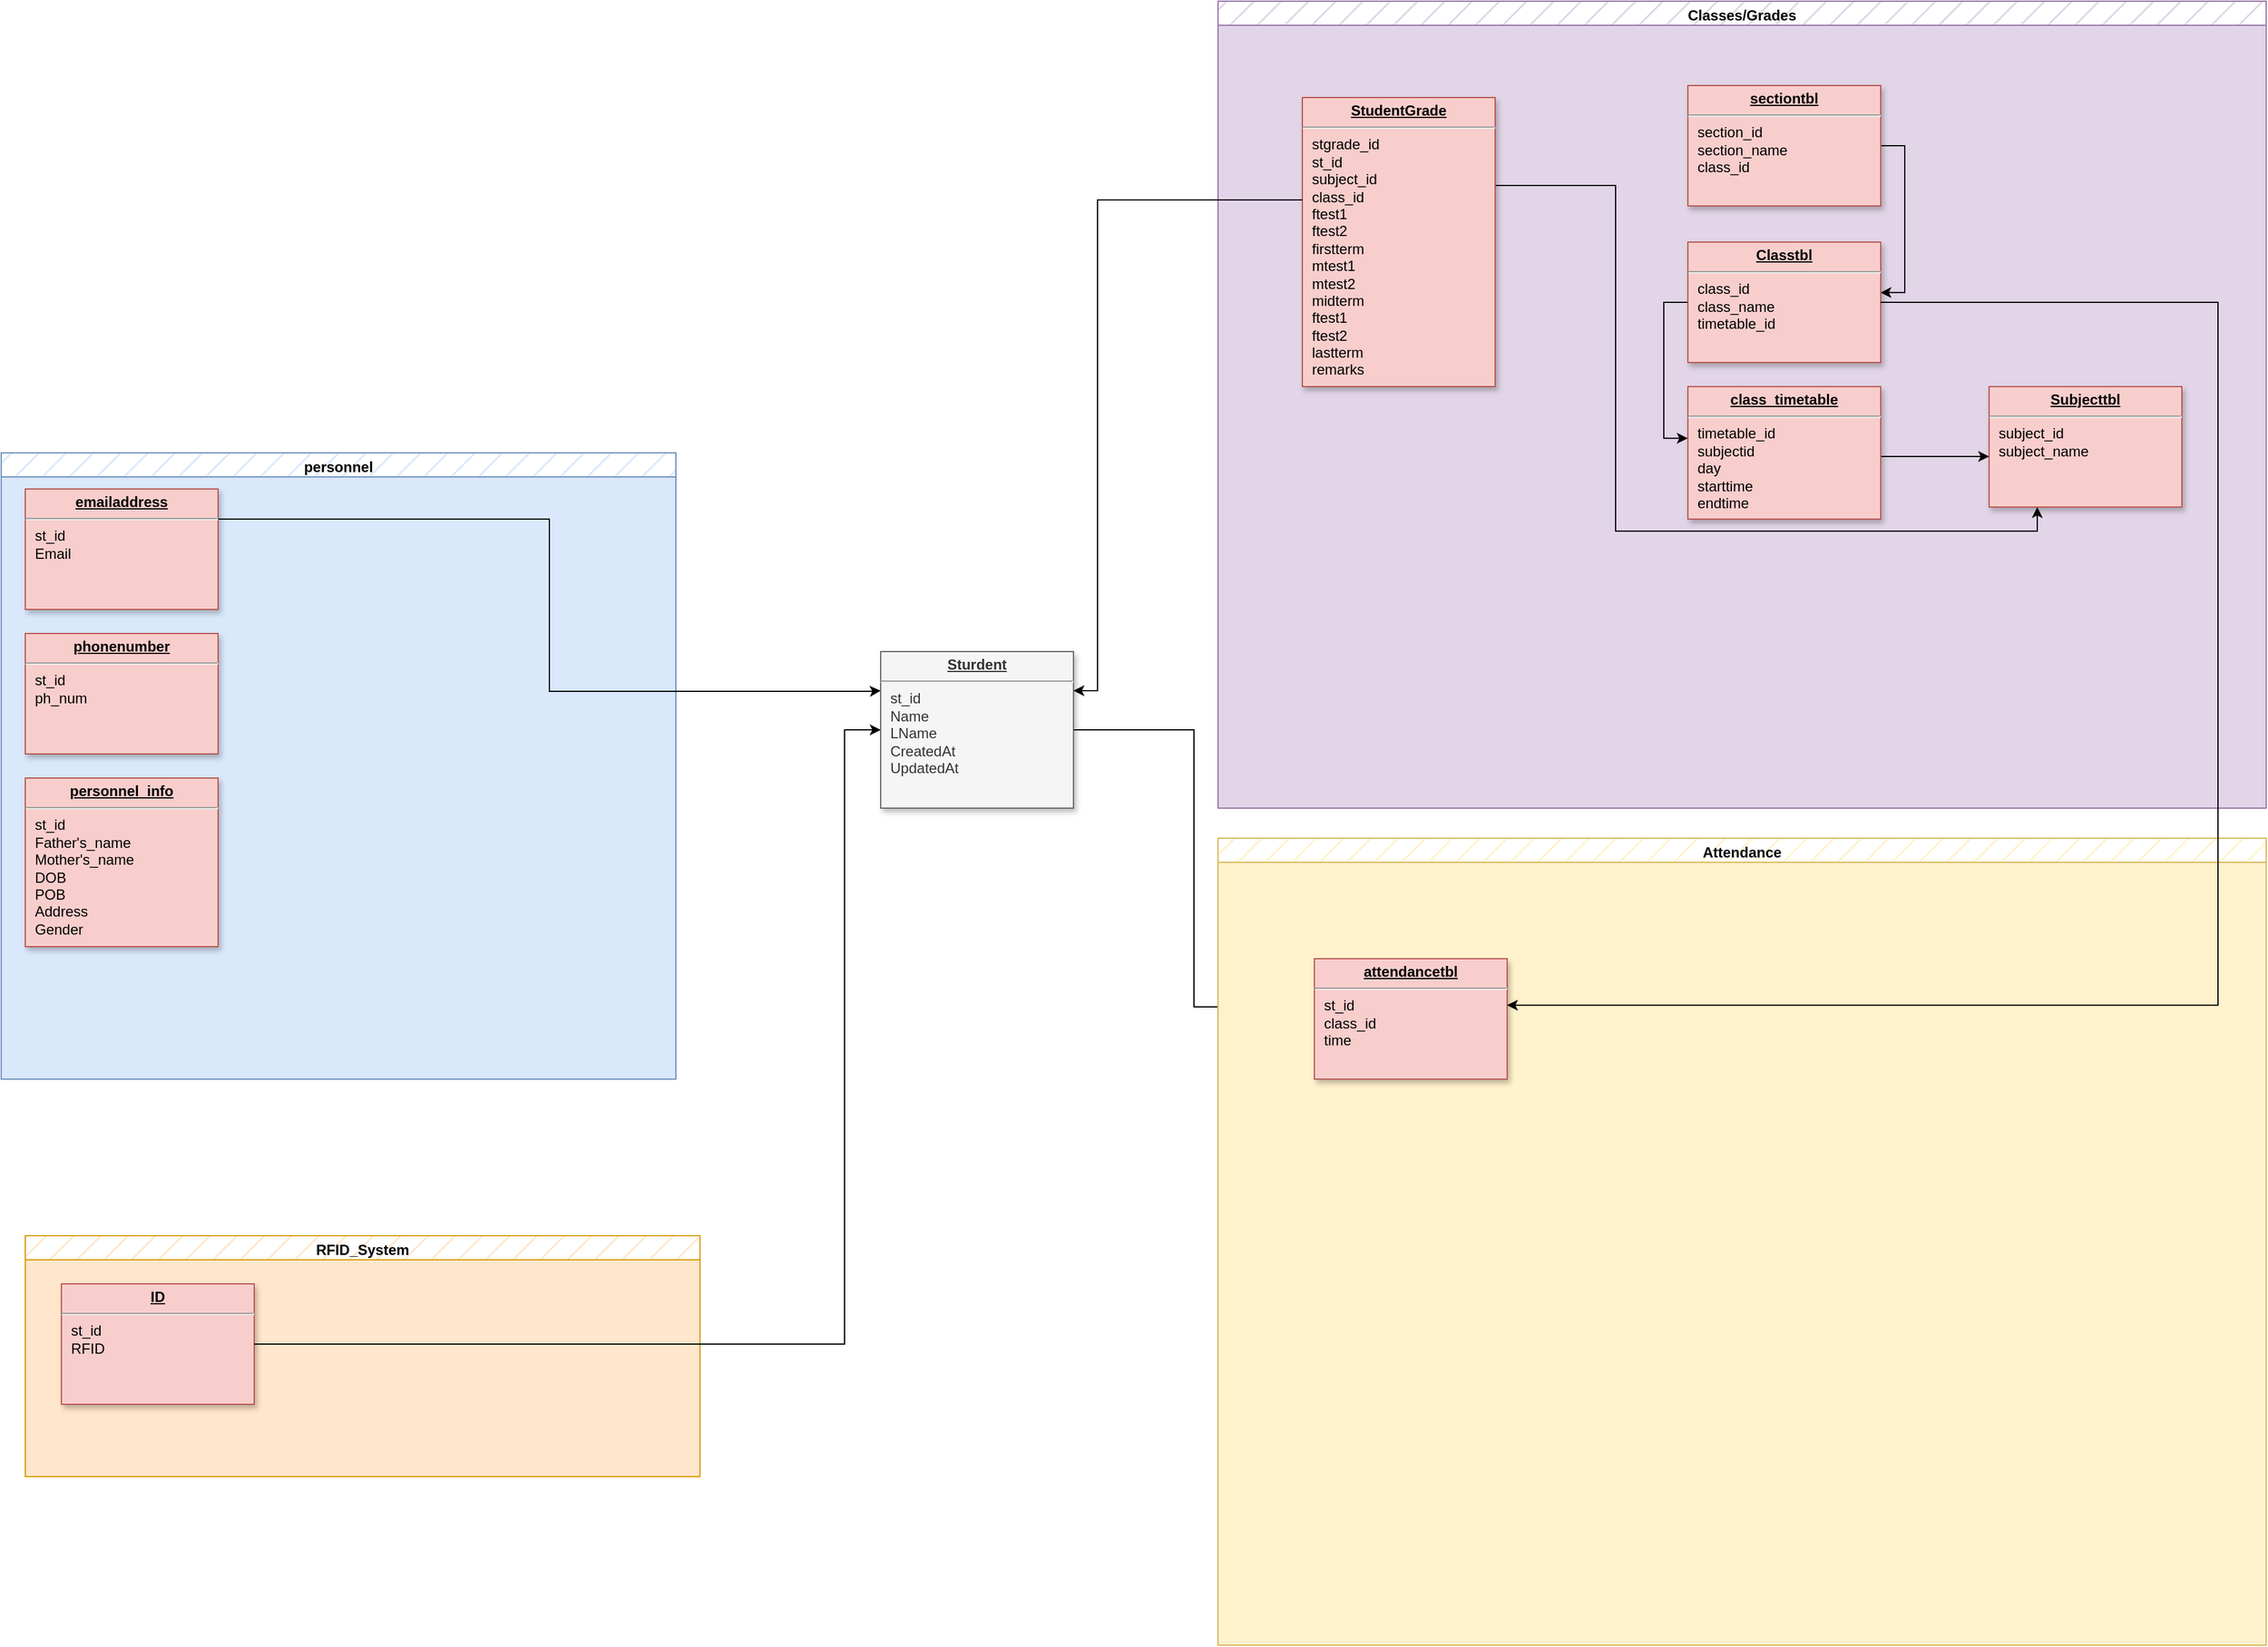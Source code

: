 <mxfile version="21.3.4" type="github">
  <diagram name="Page-1" id="efa7a0a1-bf9b-a30e-e6df-94a7791c09e9">
    <mxGraphModel dx="2868" dy="2769" grid="1" gridSize="10" guides="1" tooltips="1" connect="1" arrows="1" fold="1" page="1" pageScale="1" pageWidth="826" pageHeight="1169" background="none" math="0" shadow="0">
      <root>
        <mxCell id="0" />
        <mxCell id="1" parent="0" />
        <mxCell id="GuDFr2N2JbEtWHN93wZa-184" style="edgeStyle=orthogonalEdgeStyle;rounded=0;orthogonalLoop=1;jettySize=auto;html=1;exitX=1;exitY=0.5;exitDx=0;exitDy=0;entryX=0.001;entryY=0.4;entryDx=0;entryDy=0;entryPerimeter=0;" edge="1" parent="1" source="30" target="GuDFr2N2JbEtWHN93wZa-182">
          <mxGeometry relative="1" as="geometry" />
        </mxCell>
        <mxCell id="30" value="&lt;p style=&quot;margin: 0px; margin-top: 4px; text-align: center; text-decoration: underline;&quot;&gt;&lt;strong&gt;Sturdent&lt;/strong&gt;&lt;/p&gt;&lt;hr&gt;&lt;p style=&quot;margin: 0px; margin-left: 8px;&quot;&gt;st_id&lt;/p&gt;&lt;p style=&quot;margin: 0px; margin-left: 8px;&quot;&gt;Name&lt;/p&gt;&lt;p style=&quot;margin: 0px; margin-left: 8px;&quot;&gt;LName&lt;/p&gt;&lt;p style=&quot;margin: 0px; margin-left: 8px;&quot;&gt;CreatedAt&lt;/p&gt;&lt;p style=&quot;margin: 0px; margin-left: 8px;&quot;&gt;UpdatedAt&lt;/p&gt;&lt;p style=&quot;margin: 0px; margin-left: 8px;&quot;&gt;&lt;br&gt;&lt;/p&gt;" style="verticalAlign=top;align=left;overflow=fill;fontSize=12;fontFamily=Helvetica;html=1;strokeColor=#666666;shadow=1;fillColor=#f5f5f5;fontColor=#333333;" parent="1" vertex="1">
          <mxGeometry x="1470.0" y="455.0" width="160" height="130" as="geometry" />
        </mxCell>
        <mxCell id="GuDFr2N2JbEtWHN93wZa-122" value="RFID_System" style="swimlane;whiteSpace=wrap;html=1;fillColor=#ffe6cc;strokeColor=#d79b00;rounded=0;swimlaneLine=1;fillStyle=hatch;" vertex="1" parent="1">
          <mxGeometry x="760" y="940" width="560" height="200" as="geometry" />
        </mxCell>
        <mxCell id="GuDFr2N2JbEtWHN93wZa-124" value="" style="rounded=0;whiteSpace=wrap;html=1;fillColor=#ffe6cc;strokeColor=#d79b00;" vertex="1" parent="GuDFr2N2JbEtWHN93wZa-122">
          <mxGeometry y="20" width="560" height="180" as="geometry" />
        </mxCell>
        <mxCell id="GuDFr2N2JbEtWHN93wZa-126" value="&lt;p style=&quot;margin: 0px; margin-top: 4px; text-align: center; text-decoration: underline;&quot;&gt;&lt;strong&gt;ID&lt;/strong&gt;&lt;/p&gt;&lt;hr&gt;&lt;p style=&quot;margin: 0px; margin-left: 8px;&quot;&gt;st_id&lt;/p&gt;&lt;p style=&quot;margin: 0px; margin-left: 8px;&quot;&gt;RFID&lt;/p&gt;&lt;p style=&quot;margin: 0px; margin-left: 8px;&quot;&gt;&lt;br&gt;&lt;/p&gt;" style="verticalAlign=top;align=left;overflow=fill;fontSize=12;fontFamily=Helvetica;html=1;shadow=1;fillColor=#f8cecc;strokeColor=#b85450;" vertex="1" parent="GuDFr2N2JbEtWHN93wZa-122">
          <mxGeometry x="30" y="40" width="160" height="100" as="geometry" />
        </mxCell>
        <mxCell id="GuDFr2N2JbEtWHN93wZa-129" value="personnel" style="swimlane;whiteSpace=wrap;html=1;fillColor=#dae8fc;strokeColor=#6c8ebf;rounded=0;swimlaneLine=1;fillStyle=hatch;" vertex="1" parent="1">
          <mxGeometry x="740" y="290" width="560" height="520" as="geometry" />
        </mxCell>
        <mxCell id="GuDFr2N2JbEtWHN93wZa-130" value="" style="rounded=0;whiteSpace=wrap;html=1;fillColor=#dae8fc;strokeColor=#6c8ebf;" vertex="1" parent="GuDFr2N2JbEtWHN93wZa-129">
          <mxGeometry y="20" width="560" height="500" as="geometry" />
        </mxCell>
        <mxCell id="GuDFr2N2JbEtWHN93wZa-132" value="&lt;p style=&quot;margin: 0px; margin-top: 4px; text-align: center; text-decoration: underline;&quot;&gt;&lt;strong&gt;emailaddress&lt;/strong&gt;&lt;/p&gt;&lt;hr&gt;&lt;p style=&quot;margin: 0px; margin-left: 8px;&quot;&gt;st_id&lt;/p&gt;&lt;p style=&quot;margin: 0px; margin-left: 8px;&quot;&gt;Email&lt;/p&gt;&lt;p style=&quot;margin: 0px; margin-left: 8px;&quot;&gt;&lt;br&gt;&lt;/p&gt;" style="verticalAlign=top;align=left;overflow=fill;fontSize=12;fontFamily=Helvetica;html=1;shadow=1;fillColor=#f8cecc;strokeColor=#b85450;" vertex="1" parent="GuDFr2N2JbEtWHN93wZa-129">
          <mxGeometry x="20" y="30" width="160" height="100" as="geometry" />
        </mxCell>
        <mxCell id="GuDFr2N2JbEtWHN93wZa-135" value="&lt;p style=&quot;margin: 0px; margin-top: 4px; text-align: center; text-decoration: underline;&quot;&gt;&lt;strong&gt;phonenumber&lt;/strong&gt;&lt;/p&gt;&lt;hr&gt;&lt;p style=&quot;margin: 0px; margin-left: 8px;&quot;&gt;st_id&lt;/p&gt;&lt;p style=&quot;margin: 0px; margin-left: 8px;&quot;&gt;ph_num&lt;/p&gt;&lt;p style=&quot;margin: 0px; margin-left: 8px;&quot;&gt;&lt;br&gt;&lt;/p&gt;" style="verticalAlign=top;align=left;overflow=fill;fontSize=12;fontFamily=Helvetica;html=1;shadow=1;fillColor=#f8cecc;strokeColor=#b85450;" vertex="1" parent="GuDFr2N2JbEtWHN93wZa-129">
          <mxGeometry x="20" y="150" width="160" height="100" as="geometry" />
        </mxCell>
        <mxCell id="GuDFr2N2JbEtWHN93wZa-138" value="&lt;p style=&quot;margin: 4px 0px 0px; text-align: center;&quot;&gt;&lt;b&gt;&lt;u&gt;personnel_info&lt;/u&gt;&lt;/b&gt;&lt;br&gt;&lt;/p&gt;&lt;hr&gt;&lt;p style=&quot;margin: 0px; margin-left: 8px;&quot;&gt;st_id&lt;/p&gt;&lt;p style=&quot;margin: 0px; margin-left: 8px;&quot;&gt;Father&#39;s_name&lt;/p&gt;&lt;p style=&quot;margin: 0px; margin-left: 8px;&quot;&gt;Mother&#39;s_name&lt;/p&gt;&lt;p style=&quot;margin: 0px; margin-left: 8px;&quot;&gt;DOB&lt;/p&gt;&lt;p style=&quot;margin: 0px; margin-left: 8px;&quot;&gt;POB&lt;/p&gt;&lt;p style=&quot;margin: 0px; margin-left: 8px;&quot;&gt;Address&lt;/p&gt;&lt;p style=&quot;margin: 0px; margin-left: 8px;&quot;&gt;Gender&lt;/p&gt;" style="verticalAlign=top;align=left;overflow=fill;fontSize=12;fontFamily=Helvetica;html=1;shadow=1;fillColor=#f8cecc;strokeColor=#b85450;" vertex="1" parent="GuDFr2N2JbEtWHN93wZa-129">
          <mxGeometry x="20" y="270" width="160" height="140" as="geometry" />
        </mxCell>
        <mxCell id="GuDFr2N2JbEtWHN93wZa-141" value="Classes/Grades&lt;br&gt;" style="swimlane;whiteSpace=wrap;html=1;fillColor=#e1d5e7;strokeColor=#9673a6;rounded=0;swimlaneLine=1;fillStyle=hatch;" vertex="1" parent="1">
          <mxGeometry x="1750" y="-85" width="870" height="670" as="geometry" />
        </mxCell>
        <mxCell id="GuDFr2N2JbEtWHN93wZa-142" value="" style="rounded=0;whiteSpace=wrap;html=1;fillColor=#e1d5e7;strokeColor=#9673a6;" vertex="1" parent="GuDFr2N2JbEtWHN93wZa-141">
          <mxGeometry y="20" width="870" height="650" as="geometry" />
        </mxCell>
        <mxCell id="GuDFr2N2JbEtWHN93wZa-169" style="edgeStyle=orthogonalEdgeStyle;rounded=0;orthogonalLoop=1;jettySize=auto;html=1;exitX=1;exitY=0.25;exitDx=0;exitDy=0;entryX=0.25;entryY=1;entryDx=0;entryDy=0;" edge="1" parent="GuDFr2N2JbEtWHN93wZa-141" source="GuDFr2N2JbEtWHN93wZa-143" target="GuDFr2N2JbEtWHN93wZa-144">
          <mxGeometry relative="1" as="geometry">
            <Array as="points">
              <mxPoint x="330" y="153" />
              <mxPoint x="330" y="440" />
              <mxPoint x="680" y="440" />
            </Array>
          </mxGeometry>
        </mxCell>
        <mxCell id="GuDFr2N2JbEtWHN93wZa-143" value="&lt;p style=&quot;margin: 0px; margin-top: 4px; text-align: center; text-decoration: underline;&quot;&gt;&lt;strong&gt;StudentGrade&lt;/strong&gt;&lt;/p&gt;&lt;hr&gt;&lt;p style=&quot;margin: 0px; margin-left: 8px;&quot;&gt;stgrade_id&lt;/p&gt;&lt;p style=&quot;margin: 0px; margin-left: 8px;&quot;&gt;st_id&lt;/p&gt;&lt;p style=&quot;margin: 0px; margin-left: 8px;&quot;&gt;subject_id&lt;/p&gt;&lt;p style=&quot;margin: 0px; margin-left: 8px;&quot;&gt;class_id&lt;/p&gt;&lt;p style=&quot;margin: 0px; margin-left: 8px;&quot;&gt;ftest1&lt;/p&gt;&lt;p style=&quot;margin: 0px; margin-left: 8px;&quot;&gt;ftest2&lt;/p&gt;&lt;p style=&quot;margin: 0px; margin-left: 8px;&quot;&gt;firstterm&lt;/p&gt;&lt;p style=&quot;margin: 0px; margin-left: 8px;&quot;&gt;mtest1&lt;/p&gt;&lt;p style=&quot;margin: 0px; margin-left: 8px;&quot;&gt;mtest2&lt;/p&gt;&lt;p style=&quot;margin: 0px; margin-left: 8px;&quot;&gt;midterm&lt;/p&gt;&lt;p style=&quot;margin: 0px; margin-left: 8px;&quot;&gt;ftest1&lt;/p&gt;&lt;p style=&quot;margin: 0px; margin-left: 8px;&quot;&gt;ftest2&lt;/p&gt;&lt;p style=&quot;margin: 0px; margin-left: 8px;&quot;&gt;lastterm&lt;/p&gt;&lt;p style=&quot;margin: 0px; margin-left: 8px;&quot;&gt;remarks&lt;/p&gt;&lt;p style=&quot;margin: 0px; margin-left: 8px;&quot;&gt;&lt;br&gt;&lt;/p&gt;&lt;p style=&quot;margin: 0px; margin-left: 8px;&quot;&gt;&lt;br&gt;&lt;/p&gt;&lt;p style=&quot;margin: 0px; margin-left: 8px;&quot;&gt;&lt;br&gt;&lt;/p&gt;" style="verticalAlign=top;align=left;overflow=fill;fontSize=12;fontFamily=Helvetica;html=1;shadow=1;fillColor=#f8cecc;strokeColor=#b85450;" vertex="1" parent="GuDFr2N2JbEtWHN93wZa-141">
          <mxGeometry x="70" y="80" width="160" height="240" as="geometry" />
        </mxCell>
        <mxCell id="GuDFr2N2JbEtWHN93wZa-144" value="&lt;p style=&quot;margin: 0px; margin-top: 4px; text-align: center; text-decoration: underline;&quot;&gt;&lt;b&gt;Subjecttbl&lt;/b&gt;&lt;/p&gt;&lt;hr&gt;&lt;p style=&quot;margin: 0px; margin-left: 8px;&quot;&gt;subject_id&lt;/p&gt;&lt;p style=&quot;margin: 0px; margin-left: 8px;&quot;&gt;subject_name&lt;/p&gt;&lt;p style=&quot;margin: 0px; margin-left: 8px;&quot;&gt;&lt;br&gt;&lt;/p&gt;" style="verticalAlign=top;align=left;overflow=fill;fontSize=12;fontFamily=Helvetica;html=1;shadow=1;fillColor=#f8cecc;strokeColor=#b85450;" vertex="1" parent="GuDFr2N2JbEtWHN93wZa-141">
          <mxGeometry x="640" y="320" width="160" height="100" as="geometry" />
        </mxCell>
        <mxCell id="GuDFr2N2JbEtWHN93wZa-167" style="edgeStyle=orthogonalEdgeStyle;rounded=0;orthogonalLoop=1;jettySize=auto;html=1;exitX=1;exitY=0.5;exitDx=0;exitDy=0;entryX=0.999;entryY=0.419;entryDx=0;entryDy=0;entryPerimeter=0;" edge="1" parent="GuDFr2N2JbEtWHN93wZa-141" source="GuDFr2N2JbEtWHN93wZa-149" target="GuDFr2N2JbEtWHN93wZa-165">
          <mxGeometry relative="1" as="geometry" />
        </mxCell>
        <mxCell id="GuDFr2N2JbEtWHN93wZa-149" value="&lt;p style=&quot;margin: 0px; margin-top: 4px; text-align: center; text-decoration: underline;&quot;&gt;&lt;strong&gt;sectiontbl&lt;/strong&gt;&lt;/p&gt;&lt;hr&gt;&lt;p style=&quot;margin: 0px; margin-left: 8px;&quot;&gt;section_id&lt;/p&gt;&lt;p style=&quot;margin: 0px; margin-left: 8px;&quot;&gt;section_name&lt;/p&gt;&lt;p style=&quot;margin: 0px; margin-left: 8px;&quot;&gt;class_id&lt;/p&gt;&lt;p style=&quot;margin: 0px; margin-left: 8px;&quot;&gt;&lt;br&gt;&lt;/p&gt;&lt;p style=&quot;margin: 0px; margin-left: 8px;&quot;&gt;&lt;br&gt;&lt;/p&gt;" style="verticalAlign=top;align=left;overflow=fill;fontSize=12;fontFamily=Helvetica;html=1;shadow=1;fillColor=#f8cecc;strokeColor=#b85450;" vertex="1" parent="GuDFr2N2JbEtWHN93wZa-141">
          <mxGeometry x="390" y="70" width="160" height="100" as="geometry" />
        </mxCell>
        <mxCell id="GuDFr2N2JbEtWHN93wZa-152" style="edgeStyle=orthogonalEdgeStyle;rounded=0;orthogonalLoop=1;jettySize=auto;html=1;exitX=1;exitY=0.5;exitDx=0;exitDy=0;" edge="1" parent="GuDFr2N2JbEtWHN93wZa-141" source="GuDFr2N2JbEtWHN93wZa-150">
          <mxGeometry relative="1" as="geometry">
            <mxPoint x="640" y="378" as="targetPoint" />
            <Array as="points">
              <mxPoint x="550" y="378" />
            </Array>
          </mxGeometry>
        </mxCell>
        <mxCell id="GuDFr2N2JbEtWHN93wZa-150" value="&lt;p style=&quot;margin: 0px; margin-top: 4px; text-align: center; text-decoration: underline;&quot;&gt;&lt;strong&gt;class_timetable&lt;/strong&gt;&lt;/p&gt;&lt;hr&gt;&lt;p style=&quot;margin: 0px; margin-left: 8px;&quot;&gt;&lt;span style=&quot;background-color: initial;&quot;&gt;timetable_id&lt;/span&gt;&lt;br&gt;&lt;/p&gt;&lt;p style=&quot;margin: 0px; margin-left: 8px;&quot;&gt;subjectid&lt;/p&gt;&lt;p style=&quot;margin: 0px; margin-left: 8px;&quot;&gt;day&lt;/p&gt;&lt;p style=&quot;margin: 0px; margin-left: 8px;&quot;&gt;starttime&lt;/p&gt;&lt;p style=&quot;margin: 0px; margin-left: 8px;&quot;&gt;endtime&lt;/p&gt;&lt;p style=&quot;margin: 0px; margin-left: 8px;&quot;&gt;&lt;br&gt;&lt;/p&gt;" style="verticalAlign=top;align=left;overflow=fill;fontSize=12;fontFamily=Helvetica;html=1;shadow=1;fillColor=#f8cecc;strokeColor=#b85450;" vertex="1" parent="GuDFr2N2JbEtWHN93wZa-141">
          <mxGeometry x="390" y="320" width="160" height="110" as="geometry" />
        </mxCell>
        <mxCell id="GuDFr2N2JbEtWHN93wZa-166" style="edgeStyle=orthogonalEdgeStyle;rounded=0;orthogonalLoop=1;jettySize=auto;html=1;exitX=0;exitY=0.5;exitDx=0;exitDy=0;entryX=-0.001;entryY=0.39;entryDx=0;entryDy=0;entryPerimeter=0;" edge="1" parent="GuDFr2N2JbEtWHN93wZa-141" source="GuDFr2N2JbEtWHN93wZa-165" target="GuDFr2N2JbEtWHN93wZa-150">
          <mxGeometry relative="1" as="geometry" />
        </mxCell>
        <mxCell id="GuDFr2N2JbEtWHN93wZa-165" value="&lt;p style=&quot;margin: 0px; margin-top: 4px; text-align: center; text-decoration: underline;&quot;&gt;&lt;strong&gt;Classtbl&lt;/strong&gt;&lt;/p&gt;&lt;hr&gt;&lt;p style=&quot;margin: 0px; margin-left: 8px;&quot;&gt;class_id&lt;/p&gt;&lt;p style=&quot;margin: 0px; margin-left: 8px;&quot;&gt;class_name&lt;/p&gt;&lt;p style=&quot;margin: 0px; margin-left: 8px;&quot;&gt;timetable_id&lt;/p&gt;&lt;p style=&quot;margin: 0px; margin-left: 8px;&quot;&gt;&lt;br&gt;&lt;/p&gt;&lt;p style=&quot;margin: 0px; margin-left: 8px;&quot;&gt;&lt;br&gt;&lt;/p&gt;" style="verticalAlign=top;align=left;overflow=fill;fontSize=12;fontFamily=Helvetica;html=1;shadow=1;fillColor=#f8cecc;strokeColor=#b85450;" vertex="1" parent="GuDFr2N2JbEtWHN93wZa-141">
          <mxGeometry x="390" y="200" width="160" height="100" as="geometry" />
        </mxCell>
        <mxCell id="GuDFr2N2JbEtWHN93wZa-156" style="edgeStyle=orthogonalEdgeStyle;rounded=0;orthogonalLoop=1;jettySize=auto;html=1;entryX=1;entryY=0.25;entryDx=0;entryDy=0;" edge="1" parent="1" source="GuDFr2N2JbEtWHN93wZa-143" target="30">
          <mxGeometry relative="1" as="geometry">
            <mxPoint x="1690" y="500.0" as="targetPoint" />
            <Array as="points">
              <mxPoint x="1650" y="80" />
              <mxPoint x="1650" y="487" />
            </Array>
          </mxGeometry>
        </mxCell>
        <mxCell id="GuDFr2N2JbEtWHN93wZa-157" style="edgeStyle=orthogonalEdgeStyle;rounded=0;orthogonalLoop=1;jettySize=auto;html=1;exitX=1;exitY=0.5;exitDx=0;exitDy=0;entryX=0;entryY=0.5;entryDx=0;entryDy=0;" edge="1" parent="1" source="GuDFr2N2JbEtWHN93wZa-126" target="30">
          <mxGeometry relative="1" as="geometry">
            <Array as="points">
              <mxPoint x="1440" y="1030" />
              <mxPoint x="1440" y="520" />
            </Array>
          </mxGeometry>
        </mxCell>
        <mxCell id="GuDFr2N2JbEtWHN93wZa-158" style="edgeStyle=orthogonalEdgeStyle;rounded=0;orthogonalLoop=1;jettySize=auto;html=1;exitX=1;exitY=0.25;exitDx=0;exitDy=0;entryX=0;entryY=0.25;entryDx=0;entryDy=0;" edge="1" parent="1" source="GuDFr2N2JbEtWHN93wZa-132" target="30">
          <mxGeometry relative="1" as="geometry">
            <Array as="points">
              <mxPoint x="1195" y="345" />
              <mxPoint x="1195" y="488" />
              <mxPoint x="1460" y="488" />
            </Array>
          </mxGeometry>
        </mxCell>
        <mxCell id="GuDFr2N2JbEtWHN93wZa-170" value="Attendance" style="swimlane;whiteSpace=wrap;html=1;fillColor=#fff2cc;strokeColor=#d6b656;rounded=0;swimlaneLine=1;fillStyle=hatch;" vertex="1" parent="1">
          <mxGeometry x="1750" y="610" width="870" height="670" as="geometry" />
        </mxCell>
        <mxCell id="GuDFr2N2JbEtWHN93wZa-171" value="" style="rounded=0;whiteSpace=wrap;html=1;fillColor=#fff2cc;strokeColor=#d6b656;" vertex="1" parent="GuDFr2N2JbEtWHN93wZa-170">
          <mxGeometry y="20" width="870" height="650" as="geometry" />
        </mxCell>
        <mxCell id="GuDFr2N2JbEtWHN93wZa-182" value="&lt;p style=&quot;margin: 0px; margin-top: 4px; text-align: center; text-decoration: underline;&quot;&gt;&lt;b&gt;attendancetbl&lt;/b&gt;&lt;/p&gt;&lt;hr&gt;&lt;p style=&quot;margin: 0px; margin-left: 8px;&quot;&gt;st_id&lt;/p&gt;&lt;p style=&quot;margin: 0px; margin-left: 8px;&quot;&gt;class_id&lt;/p&gt;&lt;p style=&quot;margin: 0px; margin-left: 8px;&quot;&gt;time&lt;/p&gt;&lt;p style=&quot;margin: 0px; margin-left: 8px;&quot;&gt;&lt;br&gt;&lt;/p&gt;&lt;p style=&quot;margin: 0px; margin-left: 8px;&quot;&gt;&lt;br&gt;&lt;/p&gt;" style="verticalAlign=top;align=left;overflow=fill;fontSize=12;fontFamily=Helvetica;html=1;shadow=1;fillColor=#f8cecc;strokeColor=#b85450;" vertex="1" parent="GuDFr2N2JbEtWHN93wZa-170">
          <mxGeometry x="80" y="100" width="160" height="100" as="geometry" />
        </mxCell>
        <mxCell id="GuDFr2N2JbEtWHN93wZa-183" style="edgeStyle=orthogonalEdgeStyle;rounded=0;orthogonalLoop=1;jettySize=auto;html=1;exitX=1;exitY=0.5;exitDx=0;exitDy=0;entryX=0.999;entryY=0.386;entryDx=0;entryDy=0;entryPerimeter=0;" edge="1" parent="1" source="GuDFr2N2JbEtWHN93wZa-165" target="GuDFr2N2JbEtWHN93wZa-182">
          <mxGeometry relative="1" as="geometry">
            <Array as="points">
              <mxPoint x="2580" y="165" />
              <mxPoint x="2580" y="749" />
            </Array>
          </mxGeometry>
        </mxCell>
      </root>
    </mxGraphModel>
  </diagram>
</mxfile>
